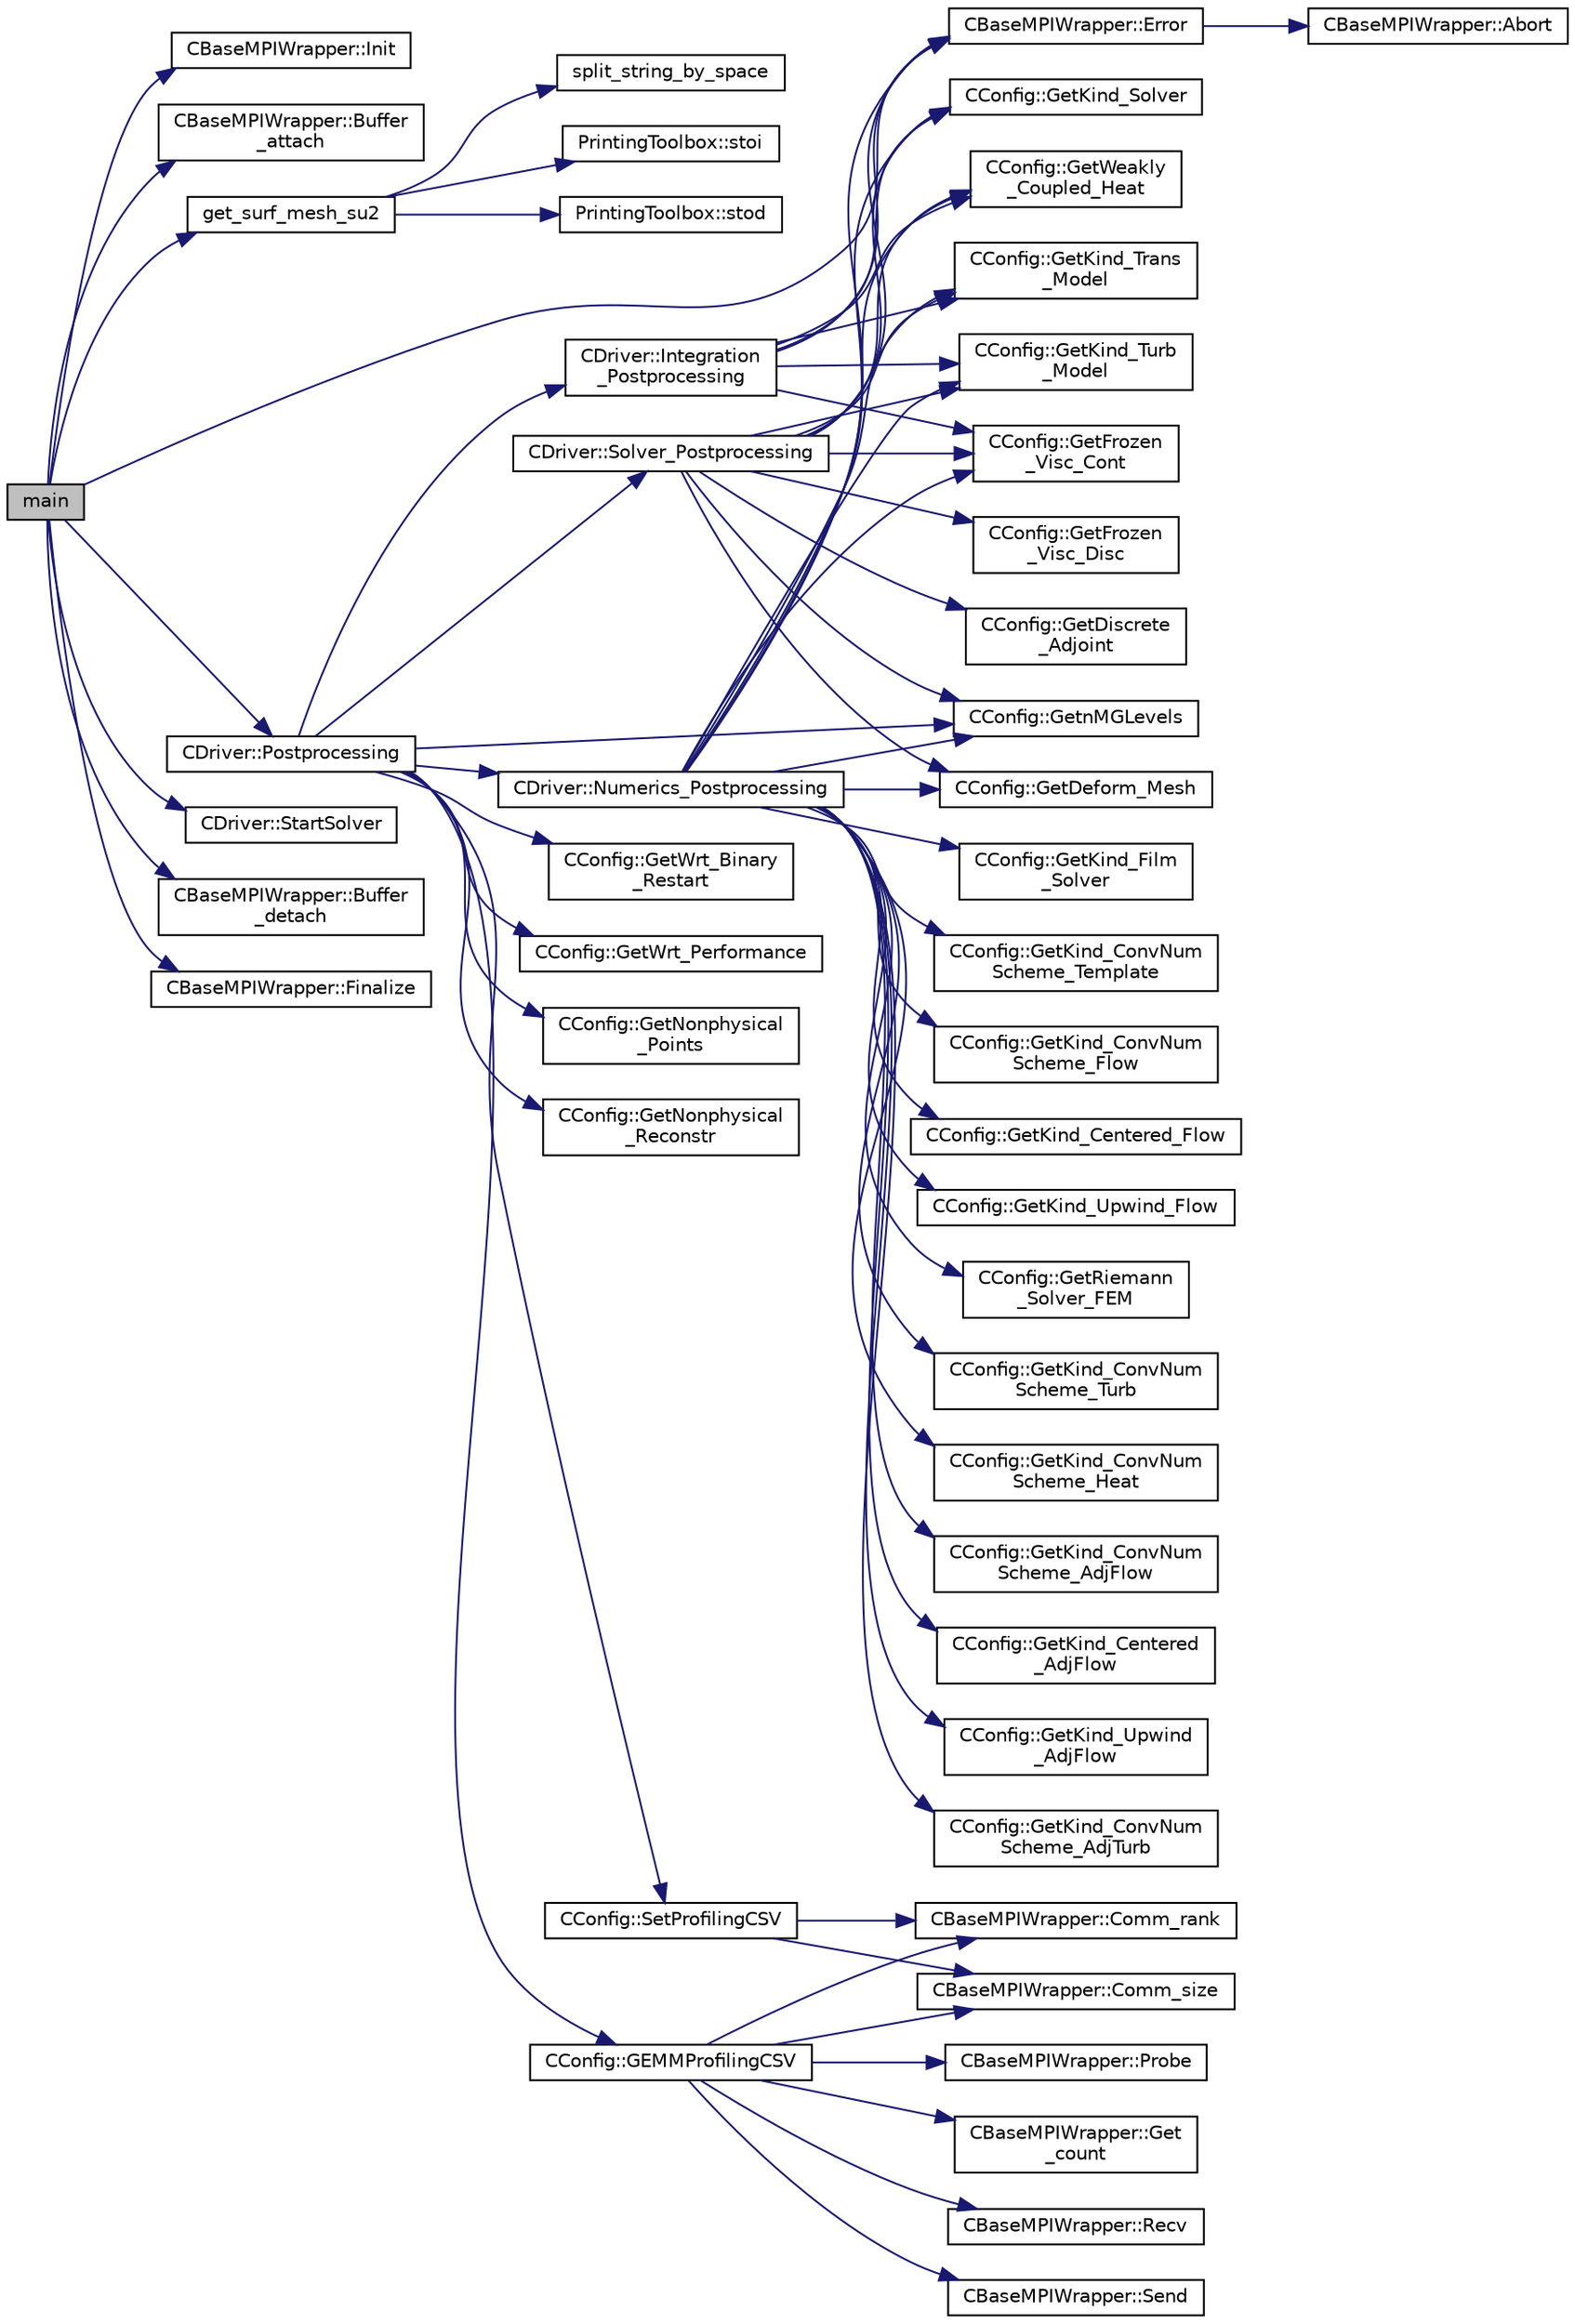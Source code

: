 digraph "main"
{
  edge [fontname="Helvetica",fontsize="10",labelfontname="Helvetica",labelfontsize="10"];
  node [fontname="Helvetica",fontsize="10",shape=record];
  rankdir="LR";
  Node0 [label="main",height=0.2,width=0.4,color="black", fillcolor="grey75", style="filled", fontcolor="black"];
  Node0 -> Node1 [color="midnightblue",fontsize="10",style="solid",fontname="Helvetica"];
  Node1 [label="CBaseMPIWrapper::Init",height=0.2,width=0.4,color="black", fillcolor="white", style="filled",URL="$class_c_base_m_p_i_wrapper.html#a5121bbe2cac1688e28849ebc94441d6e"];
  Node0 -> Node2 [color="midnightblue",fontsize="10",style="solid",fontname="Helvetica"];
  Node2 [label="CBaseMPIWrapper::Buffer\l_attach",height=0.2,width=0.4,color="black", fillcolor="white", style="filled",URL="$class_c_base_m_p_i_wrapper.html#a8d6abdf83dc3bd01898a0db5238aeb87"];
  Node0 -> Node3 [color="midnightblue",fontsize="10",style="solid",fontname="Helvetica"];
  Node3 [label="get_surf_mesh_su2",height=0.2,width=0.4,color="black", fillcolor="white", style="filled",URL="$utilities_8hpp.html#ae62c3fd377d1f7f2354a297e273966f3",tooltip="Function to extract the mesh on a given surface tag in su2 format. "];
  Node3 -> Node4 [color="midnightblue",fontsize="10",style="solid",fontname="Helvetica"];
  Node4 [label="split_string_by_space",height=0.2,width=0.4,color="black", fillcolor="white", style="filled",URL="$utilities_8cpp.html#a7866ae377f32b67a0edd647233c4432d",tooltip="A function to split words/data separated by \"\space\". "];
  Node3 -> Node5 [color="midnightblue",fontsize="10",style="solid",fontname="Helvetica"];
  Node5 [label="PrintingToolbox::stoi",height=0.2,width=0.4,color="black", fillcolor="white", style="filled",URL="$namespace_printing_toolbox.html#a51e75cb0cbc3607ee171ab151ca06a11"];
  Node3 -> Node6 [color="midnightblue",fontsize="10",style="solid",fontname="Helvetica"];
  Node6 [label="PrintingToolbox::stod",height=0.2,width=0.4,color="black", fillcolor="white", style="filled",URL="$namespace_printing_toolbox.html#a8847e43f5ff9dd98f59658edce9da4d6"];
  Node0 -> Node7 [color="midnightblue",fontsize="10",style="solid",fontname="Helvetica"];
  Node7 [label="CBaseMPIWrapper::Error",height=0.2,width=0.4,color="black", fillcolor="white", style="filled",URL="$class_c_base_m_p_i_wrapper.html#a04457c47629bda56704e6a8804833eeb"];
  Node7 -> Node8 [color="midnightblue",fontsize="10",style="solid",fontname="Helvetica"];
  Node8 [label="CBaseMPIWrapper::Abort",height=0.2,width=0.4,color="black", fillcolor="white", style="filled",URL="$class_c_base_m_p_i_wrapper.html#a21ef5681e2acb532d345e9bab173ef07"];
  Node0 -> Node9 [color="midnightblue",fontsize="10",style="solid",fontname="Helvetica"];
  Node9 [label="CDriver::StartSolver",height=0.2,width=0.4,color="black", fillcolor="white", style="filled",URL="$class_c_driver.html#a3cbffa1bd43d27f836b9ee34db2802b8",tooltip="Launch the computation for all zones and all physics. "];
  Node0 -> Node10 [color="midnightblue",fontsize="10",style="solid",fontname="Helvetica"];
  Node10 [label="CDriver::Postprocessing",height=0.2,width=0.4,color="black", fillcolor="white", style="filled",URL="$class_c_driver.html#a6ad9df8d8a8de75033ef296fed39c213",tooltip="Deallocation routine. "];
  Node10 -> Node11 [color="midnightblue",fontsize="10",style="solid",fontname="Helvetica"];
  Node11 [label="CConfig::GetWrt_Binary\l_Restart",height=0.2,width=0.4,color="black", fillcolor="white", style="filled",URL="$class_c_config.html#aaf718b8e179a8141bca5526d9bdd366b",tooltip="Flag for whether binary SU2 native restart files are written. "];
  Node10 -> Node12 [color="midnightblue",fontsize="10",style="solid",fontname="Helvetica"];
  Node12 [label="CConfig::GetWrt_Performance",height=0.2,width=0.4,color="black", fillcolor="white", style="filled",URL="$class_c_config.html#aed96b409a9c02232e6c6b2dc415009f6",tooltip="Get information about writing the performance summary at the end of a calculation. "];
  Node10 -> Node13 [color="midnightblue",fontsize="10",style="solid",fontname="Helvetica"];
  Node13 [label="CConfig::GetNonphysical\l_Points",height=0.2,width=0.4,color="black", fillcolor="white", style="filled",URL="$class_c_config.html#a802f454882362d0e3855c881bfedfa9f",tooltip="Get the current number of non-physical nodes in the solution. "];
  Node10 -> Node14 [color="midnightblue",fontsize="10",style="solid",fontname="Helvetica"];
  Node14 [label="CConfig::GetNonphysical\l_Reconstr",height=0.2,width=0.4,color="black", fillcolor="white", style="filled",URL="$class_c_config.html#ab07089ba73a462b594ebd6e1de94ea20",tooltip="Get the current number of non-physical reconstructions for 2nd-order upwinding. "];
  Node10 -> Node15 [color="midnightblue",fontsize="10",style="solid",fontname="Helvetica"];
  Node15 [label="CDriver::Numerics_Postprocessing",height=0.2,width=0.4,color="black", fillcolor="white", style="filled",URL="$class_c_driver.html#ad38828d99fb5a34bded15212178fc7bd",tooltip="Definition and allocation of all solver classes. "];
  Node15 -> Node16 [color="midnightblue",fontsize="10",style="solid",fontname="Helvetica"];
  Node16 [label="CConfig::GetKind_Solver",height=0.2,width=0.4,color="black", fillcolor="white", style="filled",URL="$class_c_config.html#a0e2628fc803f14ec6179427ee02e8655",tooltip="Governing equations of the flow (it can be different from the run time equation). ..."];
  Node15 -> Node17 [color="midnightblue",fontsize="10",style="solid",fontname="Helvetica"];
  Node17 [label="CConfig::GetWeakly\l_Coupled_Heat",height=0.2,width=0.4,color="black", fillcolor="white", style="filled",URL="$class_c_config.html#adb13f6471b2c0bbef919ae9d8fe95f68",tooltip="Get the heat equation. "];
  Node15 -> Node18 [color="midnightblue",fontsize="10",style="solid",fontname="Helvetica"];
  Node18 [label="CConfig::GetKind_Trans\l_Model",height=0.2,width=0.4,color="black", fillcolor="white", style="filled",URL="$class_c_config.html#a362c61be9d6c43c8913d7379c6fd2300",tooltip="Get the kind of the transition model. "];
  Node15 -> Node19 [color="midnightblue",fontsize="10",style="solid",fontname="Helvetica"];
  Node19 [label="CConfig::GetKind_Turb\l_Model",height=0.2,width=0.4,color="black", fillcolor="white", style="filled",URL="$class_c_config.html#a40aaed07fc5844d505d2c0b7076594d7",tooltip="Get the kind of the turbulence model. "];
  Node15 -> Node20 [color="midnightblue",fontsize="10",style="solid",fontname="Helvetica"];
  Node20 [label="CConfig::GetFrozen\l_Visc_Cont",height=0.2,width=0.4,color="black", fillcolor="white", style="filled",URL="$class_c_config.html#aec67dda6436453412e8647ee6879108b",tooltip="Provides information about the way in which the turbulence will be treated by the cont..."];
  Node15 -> Node7 [color="midnightblue",fontsize="10",style="solid",fontname="Helvetica"];
  Node15 -> Node21 [color="midnightblue",fontsize="10",style="solid",fontname="Helvetica"];
  Node21 [label="CConfig::GetKind_Film\l_Solver",height=0.2,width=0.4,color="black", fillcolor="white", style="filled",URL="$class_c_config.html#ab1df6715dd8c6cd229fe1113fa4d5450",tooltip="Governing equations of the film. "];
  Node15 -> Node22 [color="midnightblue",fontsize="10",style="solid",fontname="Helvetica"];
  Node22 [label="CConfig::GetnMGLevels",height=0.2,width=0.4,color="black", fillcolor="white", style="filled",URL="$class_c_config.html#aea7f78497a5cd863bd065391232329fd",tooltip="Get the number of multigrid levels. "];
  Node15 -> Node23 [color="midnightblue",fontsize="10",style="solid",fontname="Helvetica"];
  Node23 [label="CConfig::GetKind_ConvNum\lScheme_Template",height=0.2,width=0.4,color="black", fillcolor="white", style="filled",URL="$class_c_config.html#addf7082ced51a014ba7e62f1479907fc",tooltip="Get the kind of convective numerical scheme for the template equations (centered or upwind)..."];
  Node15 -> Node24 [color="midnightblue",fontsize="10",style="solid",fontname="Helvetica"];
  Node24 [label="CConfig::GetKind_ConvNum\lScheme_Flow",height=0.2,width=0.4,color="black", fillcolor="white", style="filled",URL="$class_c_config.html#a37d84fba27cc0fce5fb4dad75277aa0d",tooltip="Get the kind of convective numerical scheme for the flow equations (centered or upwind). "];
  Node15 -> Node25 [color="midnightblue",fontsize="10",style="solid",fontname="Helvetica"];
  Node25 [label="CConfig::GetKind_Centered_Flow",height=0.2,width=0.4,color="black", fillcolor="white", style="filled",URL="$class_c_config.html#a130e07727d19c4018ead72790f5ede0b",tooltip="Get the kind of center convective numerical scheme for the flow equations. "];
  Node15 -> Node26 [color="midnightblue",fontsize="10",style="solid",fontname="Helvetica"];
  Node26 [label="CConfig::GetKind_Upwind_Flow",height=0.2,width=0.4,color="black", fillcolor="white", style="filled",URL="$class_c_config.html#a97f0506e4307fbc833adc0320a2a7df6",tooltip="Get the kind of upwind convective numerical scheme for the flow equations. "];
  Node15 -> Node27 [color="midnightblue",fontsize="10",style="solid",fontname="Helvetica"];
  Node27 [label="CConfig::GetRiemann\l_Solver_FEM",height=0.2,width=0.4,color="black", fillcolor="white", style="filled",URL="$class_c_config.html#ac5d613463ef0d7b01e66c4e33f586afb",tooltip="Get the kind of Riemann solver for the DG method (FEM flow solver). "];
  Node15 -> Node28 [color="midnightblue",fontsize="10",style="solid",fontname="Helvetica"];
  Node28 [label="CConfig::GetKind_ConvNum\lScheme_Turb",height=0.2,width=0.4,color="black", fillcolor="white", style="filled",URL="$class_c_config.html#aab6b9f62bd3a1f6f382dbf6c690742f4",tooltip="Get the kind of convective numerical scheme for the turbulence equations (upwind). "];
  Node15 -> Node29 [color="midnightblue",fontsize="10",style="solid",fontname="Helvetica"];
  Node29 [label="CConfig::GetKind_ConvNum\lScheme_Heat",height=0.2,width=0.4,color="black", fillcolor="white", style="filled",URL="$class_c_config.html#aa0e6a21f05a713ee9ffe9efea16addfb",tooltip="Get the kind of convective numerical scheme for the heat equation. "];
  Node15 -> Node30 [color="midnightblue",fontsize="10",style="solid",fontname="Helvetica"];
  Node30 [label="CConfig::GetKind_ConvNum\lScheme_AdjFlow",height=0.2,width=0.4,color="black", fillcolor="white", style="filled",URL="$class_c_config.html#a3e3813b3bb9d7242909c0ee42c59dadd",tooltip="Get the kind of convective numerical scheme for the adjoint flow equations (centered or upwind)..."];
  Node15 -> Node31 [color="midnightblue",fontsize="10",style="solid",fontname="Helvetica"];
  Node31 [label="CConfig::GetKind_Centered\l_AdjFlow",height=0.2,width=0.4,color="black", fillcolor="white", style="filled",URL="$class_c_config.html#a3d92a72397d083049aed74f4e023a110",tooltip="Get the kind of center convective numerical scheme for the adjoint flow equations. "];
  Node15 -> Node32 [color="midnightblue",fontsize="10",style="solid",fontname="Helvetica"];
  Node32 [label="CConfig::GetKind_Upwind\l_AdjFlow",height=0.2,width=0.4,color="black", fillcolor="white", style="filled",URL="$class_c_config.html#ae5845dc1c9789eeb2a37f4581c10c929",tooltip="Get the kind of upwind convective numerical scheme for the adjoint flow equations. "];
  Node15 -> Node33 [color="midnightblue",fontsize="10",style="solid",fontname="Helvetica"];
  Node33 [label="CConfig::GetKind_ConvNum\lScheme_AdjTurb",height=0.2,width=0.4,color="black", fillcolor="white", style="filled",URL="$class_c_config.html#a5f69e7548937329f197022195078a161",tooltip="Get the kind of convective numerical scheme for the adjoint turbulence equations (centered or upwind)..."];
  Node15 -> Node34 [color="midnightblue",fontsize="10",style="solid",fontname="Helvetica"];
  Node34 [label="CConfig::GetDeform_Mesh",height=0.2,width=0.4,color="black", fillcolor="white", style="filled",URL="$class_c_config.html#ab43e0c11962342e0026903eb68c44417",tooltip="Get information about whether the mesh will be deformed using pseudo linear elasticity. "];
  Node10 -> Node35 [color="midnightblue",fontsize="10",style="solid",fontname="Helvetica"];
  Node35 [label="CDriver::Integration\l_Postprocessing",height=0.2,width=0.4,color="black", fillcolor="white", style="filled",URL="$class_c_driver.html#ab8e2c8f2e1ae4f296863b5630eeac054",tooltip="Definition and allocation of all integration classes. "];
  Node35 -> Node16 [color="midnightblue",fontsize="10",style="solid",fontname="Helvetica"];
  Node35 -> Node17 [color="midnightblue",fontsize="10",style="solid",fontname="Helvetica"];
  Node35 -> Node18 [color="midnightblue",fontsize="10",style="solid",fontname="Helvetica"];
  Node35 -> Node19 [color="midnightblue",fontsize="10",style="solid",fontname="Helvetica"];
  Node35 -> Node20 [color="midnightblue",fontsize="10",style="solid",fontname="Helvetica"];
  Node35 -> Node7 [color="midnightblue",fontsize="10",style="solid",fontname="Helvetica"];
  Node10 -> Node36 [color="midnightblue",fontsize="10",style="solid",fontname="Helvetica"];
  Node36 [label="CDriver::Solver_Postprocessing",height=0.2,width=0.4,color="black", fillcolor="white", style="filled",URL="$class_c_driver.html#a02bea0b418275a0b95e0a6257d245f67",tooltip="Definition and allocation of all solution classes. "];
  Node36 -> Node16 [color="midnightblue",fontsize="10",style="solid",fontname="Helvetica"];
  Node36 -> Node17 [color="midnightblue",fontsize="10",style="solid",fontname="Helvetica"];
  Node36 -> Node18 [color="midnightblue",fontsize="10",style="solid",fontname="Helvetica"];
  Node36 -> Node19 [color="midnightblue",fontsize="10",style="solid",fontname="Helvetica"];
  Node36 -> Node20 [color="midnightblue",fontsize="10",style="solid",fontname="Helvetica"];
  Node36 -> Node37 [color="midnightblue",fontsize="10",style="solid",fontname="Helvetica"];
  Node37 [label="CConfig::GetFrozen\l_Visc_Disc",height=0.2,width=0.4,color="black", fillcolor="white", style="filled",URL="$class_c_config.html#adb146862f57545364350419287581bbc",tooltip="Provides information about the way in which the turbulence will be treated by the disc..."];
  Node36 -> Node7 [color="midnightblue",fontsize="10",style="solid",fontname="Helvetica"];
  Node36 -> Node22 [color="midnightblue",fontsize="10",style="solid",fontname="Helvetica"];
  Node36 -> Node34 [color="midnightblue",fontsize="10",style="solid",fontname="Helvetica"];
  Node36 -> Node38 [color="midnightblue",fontsize="10",style="solid",fontname="Helvetica"];
  Node38 [label="CConfig::GetDiscrete\l_Adjoint",height=0.2,width=0.4,color="black", fillcolor="white", style="filled",URL="$class_c_config.html#abe9f117dab934d76e518a9e8e40b142a",tooltip="Get the indicator whether we are solving an discrete adjoint problem. "];
  Node10 -> Node22 [color="midnightblue",fontsize="10",style="solid",fontname="Helvetica"];
  Node10 -> Node39 [color="midnightblue",fontsize="10",style="solid",fontname="Helvetica"];
  Node39 [label="CConfig::SetProfilingCSV",height=0.2,width=0.4,color="black", fillcolor="white", style="filled",URL="$class_c_config.html#a1d42d2ff50b3faea9dfbf2d46233b0de",tooltip="Write a CSV file containing the results of the profiling. "];
  Node39 -> Node40 [color="midnightblue",fontsize="10",style="solid",fontname="Helvetica"];
  Node40 [label="CBaseMPIWrapper::Comm_rank",height=0.2,width=0.4,color="black", fillcolor="white", style="filled",URL="$class_c_base_m_p_i_wrapper.html#a787ecf1f0d1b905134654c17875c1563"];
  Node39 -> Node41 [color="midnightblue",fontsize="10",style="solid",fontname="Helvetica"];
  Node41 [label="CBaseMPIWrapper::Comm_size",height=0.2,width=0.4,color="black", fillcolor="white", style="filled",URL="$class_c_base_m_p_i_wrapper.html#ad6d1d2360f72e61aa0ac75b66e71fa78"];
  Node10 -> Node42 [color="midnightblue",fontsize="10",style="solid",fontname="Helvetica"];
  Node42 [label="CConfig::GEMMProfilingCSV",height=0.2,width=0.4,color="black", fillcolor="white", style="filled",URL="$class_c_config.html#a23daca0da392584c34dde6d85ea1f40f",tooltip="Write a CSV file containing the results of the profiling. "];
  Node42 -> Node40 [color="midnightblue",fontsize="10",style="solid",fontname="Helvetica"];
  Node42 -> Node41 [color="midnightblue",fontsize="10",style="solid",fontname="Helvetica"];
  Node42 -> Node43 [color="midnightblue",fontsize="10",style="solid",fontname="Helvetica"];
  Node43 [label="CBaseMPIWrapper::Probe",height=0.2,width=0.4,color="black", fillcolor="white", style="filled",URL="$class_c_base_m_p_i_wrapper.html#a18215cfe692fc1e82232e155504c1711"];
  Node42 -> Node44 [color="midnightblue",fontsize="10",style="solid",fontname="Helvetica"];
  Node44 [label="CBaseMPIWrapper::Get\l_count",height=0.2,width=0.4,color="black", fillcolor="white", style="filled",URL="$class_c_base_m_p_i_wrapper.html#a2b80feee34755a59d180ab64eb2d712b"];
  Node42 -> Node45 [color="midnightblue",fontsize="10",style="solid",fontname="Helvetica"];
  Node45 [label="CBaseMPIWrapper::Recv",height=0.2,width=0.4,color="black", fillcolor="white", style="filled",URL="$class_c_base_m_p_i_wrapper.html#a2a0cf206352327fc745b3848b8c6d130"];
  Node42 -> Node46 [color="midnightblue",fontsize="10",style="solid",fontname="Helvetica"];
  Node46 [label="CBaseMPIWrapper::Send",height=0.2,width=0.4,color="black", fillcolor="white", style="filled",URL="$class_c_base_m_p_i_wrapper.html#a69f265853f7b081427a7a9d3d8151fbd"];
  Node0 -> Node47 [color="midnightblue",fontsize="10",style="solid",fontname="Helvetica"];
  Node47 [label="CBaseMPIWrapper::Buffer\l_detach",height=0.2,width=0.4,color="black", fillcolor="white", style="filled",URL="$class_c_base_m_p_i_wrapper.html#a3c03af0b744715f5e953b4e3ea605d98"];
  Node0 -> Node48 [color="midnightblue",fontsize="10",style="solid",fontname="Helvetica"];
  Node48 [label="CBaseMPIWrapper::Finalize",height=0.2,width=0.4,color="black", fillcolor="white", style="filled",URL="$class_c_base_m_p_i_wrapper.html#a37593da0eeb6ca26eea34567706e6e1f"];
}
